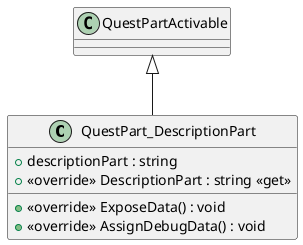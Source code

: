 @startuml
class QuestPart_DescriptionPart {
    + descriptionPart : string
    + <<override>> DescriptionPart : string <<get>>
    + <<override>> ExposeData() : void
    + <<override>> AssignDebugData() : void
}
QuestPartActivable <|-- QuestPart_DescriptionPart
@enduml
